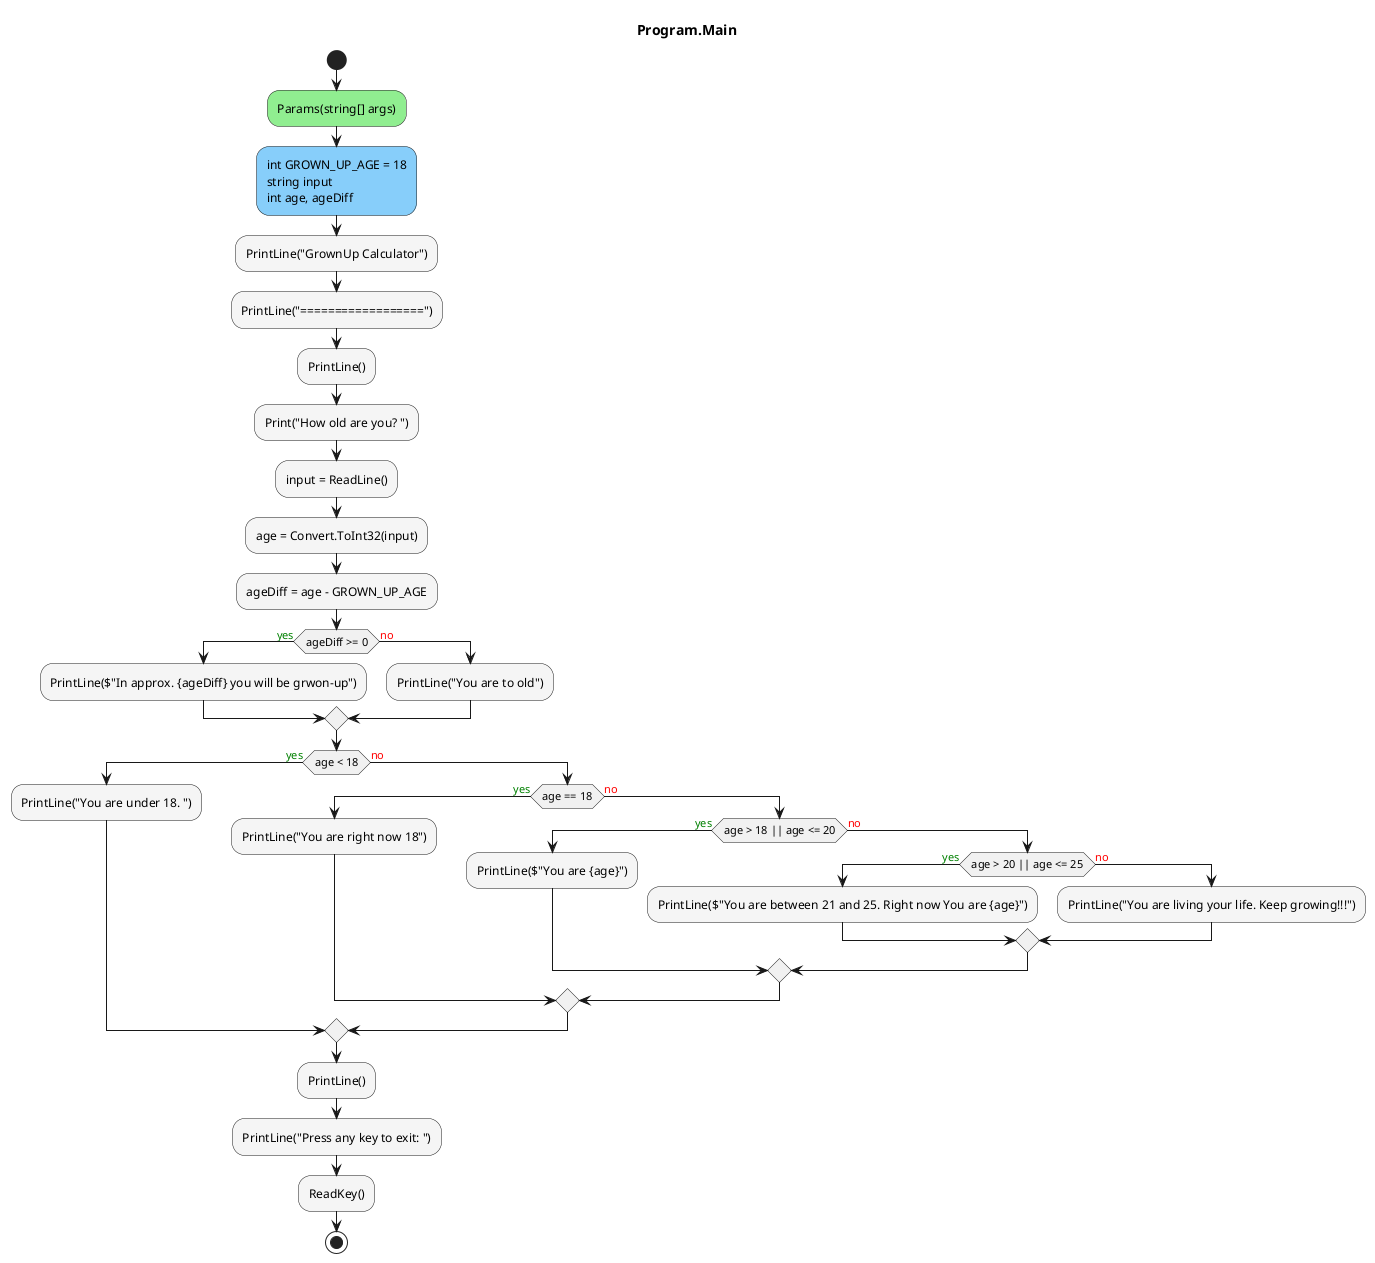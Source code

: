 @startuml Program.Main
title Program.Main
start
#LightGreen:Params(string[] args);
#LightSkyBlue:int GROWN_UP_AGE = 18\nstring input\nint age, ageDiff;
#WhiteSmoke:PrintLine("GrownUp Calculator");
#WhiteSmoke:PrintLine("==================");
#WhiteSmoke:PrintLine();
#WhiteSmoke:Print("How old are you? ");
#WhiteSmoke:input = ReadLine();
#WhiteSmoke:age = Convert.ToInt32(input);
#WhiteSmoke:ageDiff = age - GROWN_UP_AGE;
if (ageDiff >= 0) then (<color:green>yes)
        #WhiteSmoke:PrintLine($"In approx. {ageDiff} you will be grwon-up");
    else (<color:red>no)
            #WhiteSmoke:PrintLine("You are to old");
endif
if (age < 18) then (<color:green>yes)
        #WhiteSmoke:PrintLine("You are under 18. ");
    else (<color:red>no)
        if (age == 18) then (<color:green>yes)
                #WhiteSmoke:PrintLine("You are right now 18");
            else (<color:red>no)
                if (age > 18 || age <= 20) then (<color:green>yes)
                        #WhiteSmoke:PrintLine($"You are {age}");
                    else (<color:red>no)
                        if (age > 20 || age <= 25) then (<color:green>yes)
                                #WhiteSmoke:PrintLine($"You are between 21 and 25. Right now You are {age}");
                            else (<color:red>no)
                                    #WhiteSmoke:PrintLine("You are living your life. Keep growing!!!");
                        endif
                endif
        endif
endif
#WhiteSmoke:PrintLine();
#WhiteSmoke:PrintLine("Press any key to exit: ");
#WhiteSmoke:ReadKey();
stop
@enduml
